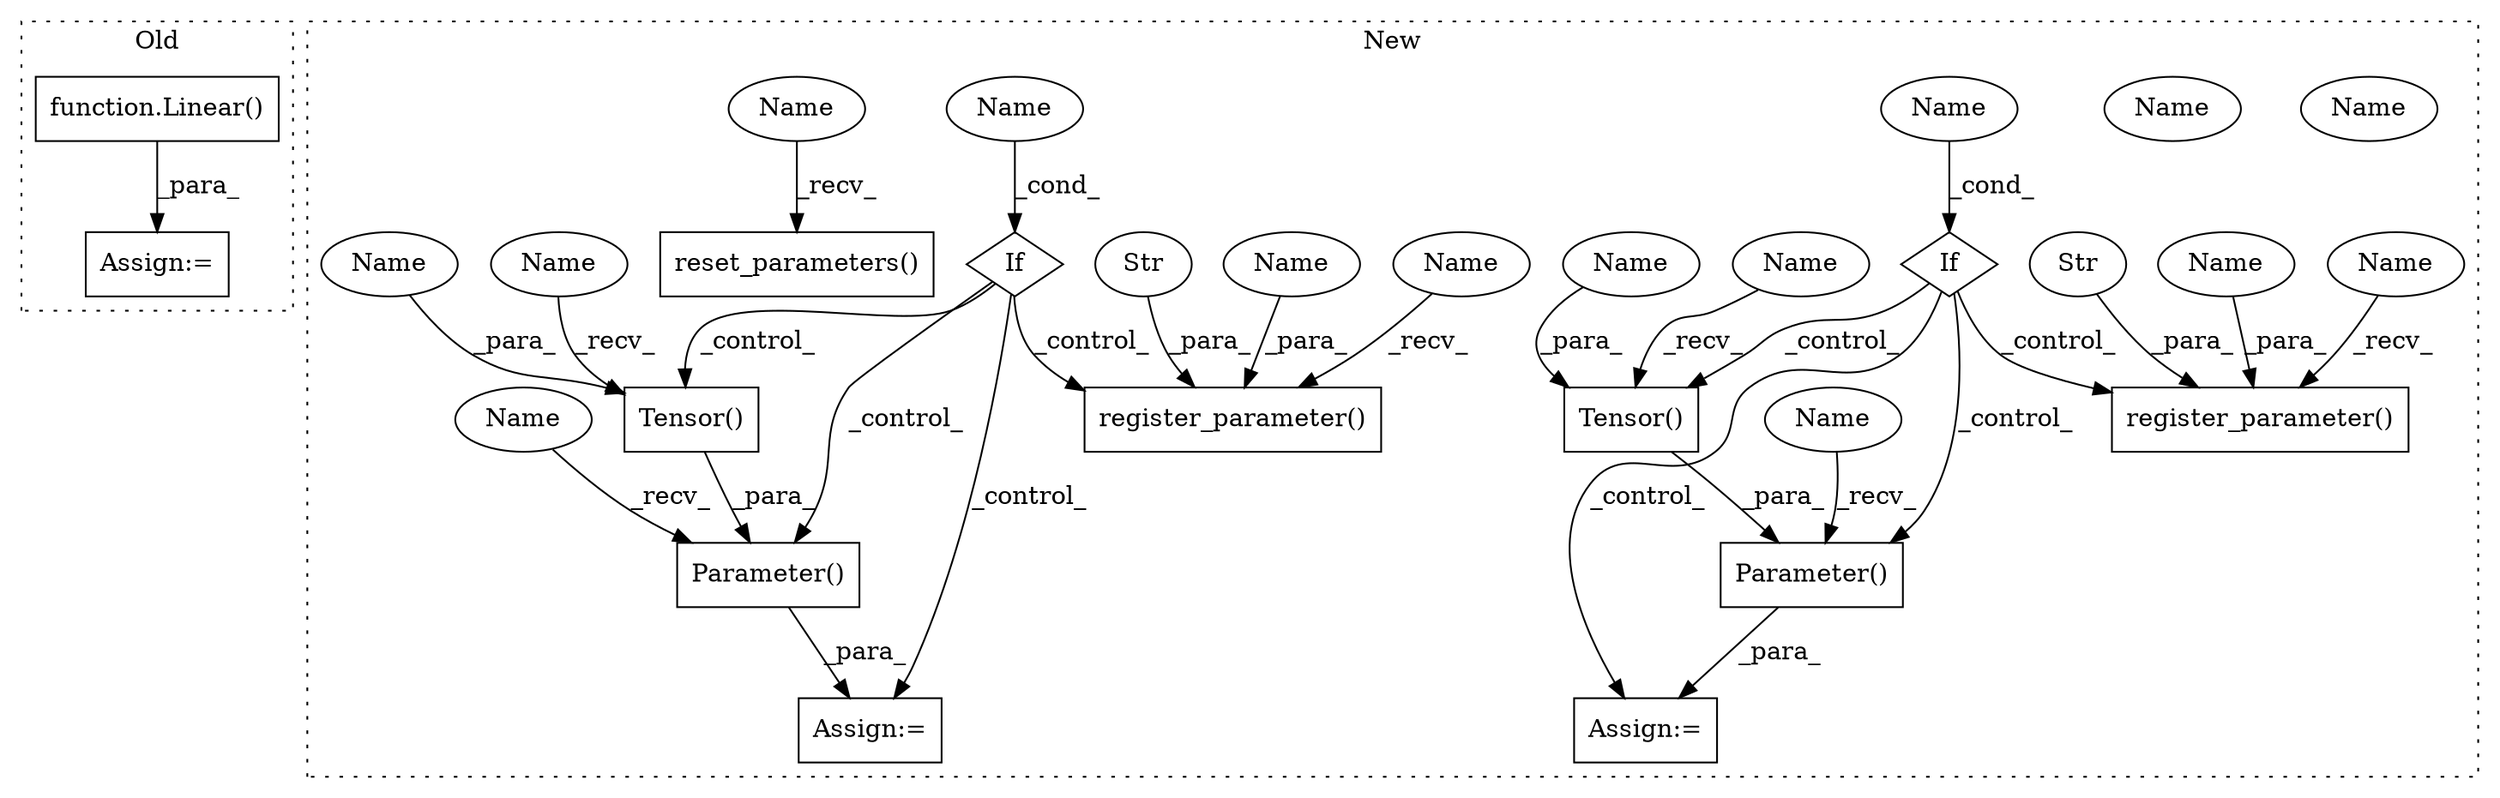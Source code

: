 digraph G {
subgraph cluster0 {
1 [label="function.Linear()" a="75" s="3542,3568" l="7,27" shape="box"];
8 [label="Assign:=" a="68" s="3539" l="3" shape="box"];
label = "Old";
style="dotted";
}
subgraph cluster1 {
2 [label="register_parameter()" a="75" s="3608,3646" l="24,1" shape="box"];
3 [label="If" a="96" s="3497,3506" l="3,14" shape="diamond"];
4 [label="Parameter()" a="75" s="3534,3580" l="13,1" shape="box"];
5 [label="reset_parameters()" a="75" s="3801" l="23" shape="box"];
6 [label="Str" a="66" s="3632" l="8" shape="ellipse"];
7 [label="Name" a="87" s="3500" l="6" shape="ellipse"];
9 [label="Assign:=" a="68" s="3531" l="3" shape="box"];
10 [label="Tensor()" a="75" s="3547,3579" l="13,1" shape="box"];
11 [label="Tensor()" a="75" s="3703,3725" l="13,1" shape="box"];
12 [label="Parameter()" a="75" s="3690,3726" l="13,1" shape="box"];
13 [label="Assign:=" a="68" s="3687" l="3" shape="box"];
14 [label="If" a="96" s="3657,3664" l="3,14" shape="diamond"];
15 [label="register_parameter()" a="75" s="3754,3790" l="24,1" shape="box"];
16 [label="Str" a="66" s="3778" l="6" shape="ellipse"];
17 [label="Name" a="87" s="3660" l="4" shape="ellipse"];
18 [label="Name" a="87" s="3500" l="6" shape="ellipse"];
19 [label="Name" a="87" s="3642" l="4" shape="ellipse"];
20 [label="Name" a="87" s="3786" l="4" shape="ellipse"];
21 [label="Name" a="87" s="3660" l="4" shape="ellipse"];
22 [label="Name" a="87" s="3690" l="2" shape="ellipse"];
23 [label="Name" a="87" s="3534" l="2" shape="ellipse"];
24 [label="Name" a="87" s="3703" l="5" shape="ellipse"];
25 [label="Name" a="87" s="3547" l="5" shape="ellipse"];
26 [label="Name" a="87" s="3608" l="4" shape="ellipse"];
27 [label="Name" a="87" s="3754" l="4" shape="ellipse"];
28 [label="Name" a="87" s="3801" l="4" shape="ellipse"];
29 [label="Name" a="87" s="3570" l="9" shape="ellipse"];
30 [label="Name" a="87" s="3716" l="9" shape="ellipse"];
label = "New";
style="dotted";
}
1 -> 8 [label="_para_"];
3 -> 4 [label="_control_"];
3 -> 2 [label="_control_"];
3 -> 9 [label="_control_"];
3 -> 10 [label="_control_"];
4 -> 9 [label="_para_"];
6 -> 2 [label="_para_"];
10 -> 4 [label="_para_"];
11 -> 12 [label="_para_"];
12 -> 13 [label="_para_"];
14 -> 15 [label="_control_"];
14 -> 13 [label="_control_"];
14 -> 11 [label="_control_"];
14 -> 12 [label="_control_"];
16 -> 15 [label="_para_"];
18 -> 3 [label="_cond_"];
19 -> 2 [label="_para_"];
20 -> 15 [label="_para_"];
21 -> 14 [label="_cond_"];
22 -> 12 [label="_recv_"];
23 -> 4 [label="_recv_"];
24 -> 11 [label="_recv_"];
25 -> 10 [label="_recv_"];
26 -> 2 [label="_recv_"];
27 -> 15 [label="_recv_"];
28 -> 5 [label="_recv_"];
29 -> 10 [label="_para_"];
30 -> 11 [label="_para_"];
}